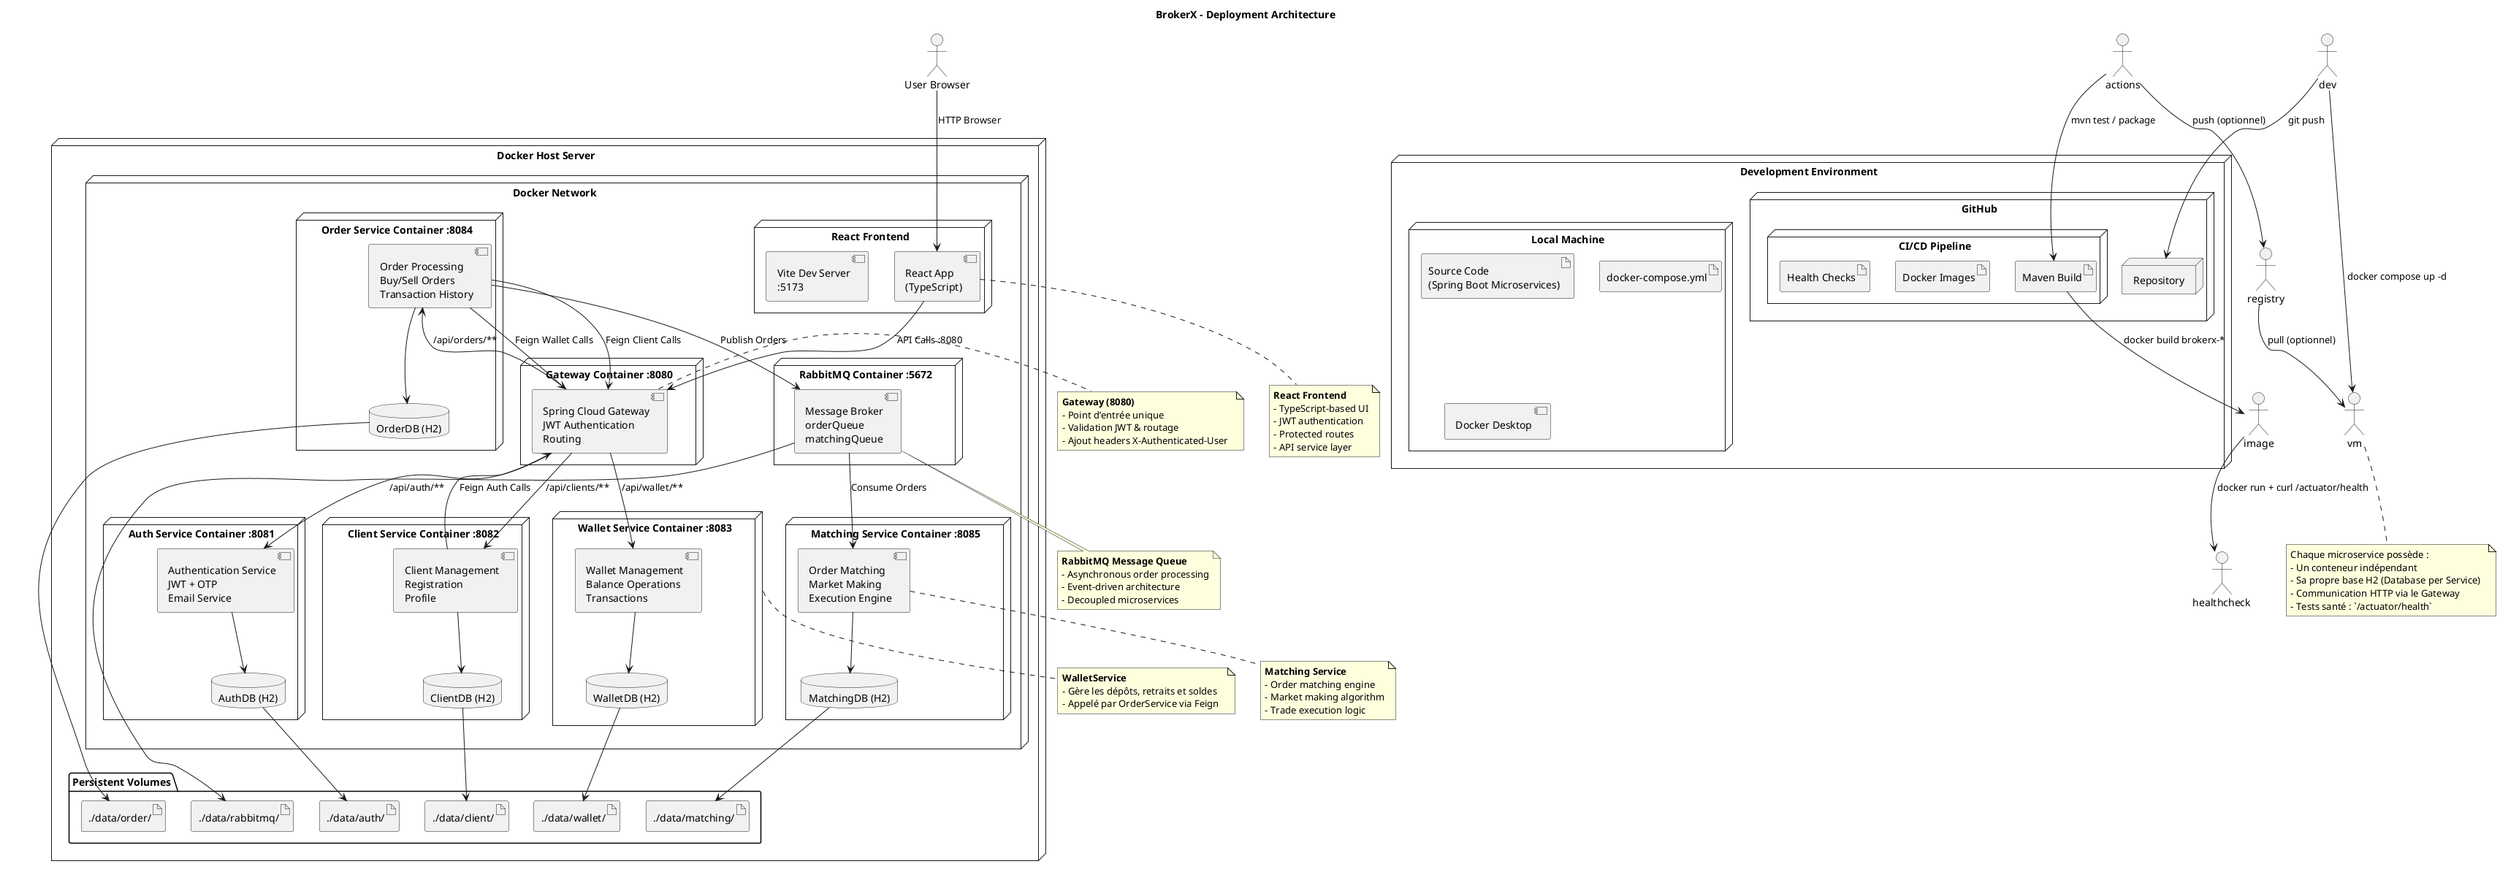 @startuml deployment
title "BrokerX - Deployment Architecture"

actor "User Browser" as user

' Development Environment
node "Development Environment" as devenv {
  node "Local Machine" as local {
    artifact "Source Code\n(Spring Boot Microservices)" as src
    artifact "docker-compose.yml" as compose
    component "Docker Desktop" as docker
  }

  node "GitHub" as github {
    node "Repository" as repo
    node "CI/CD Pipeline" as cicd {
      artifact "Maven Build" as maven
      artifact "Docker Images" as images
      artifact "Health Checks" as health
    }
  }
}

' Runtime Environment
node "Docker Host Server" as server {
  node "Docker Network" as network {
    
    ' Frontend
    node "React Frontend" as frontend {
      component "React App\n(TypeScript)" as reactapp
      component "Vite Dev Server\n:5173" as vite
    }

    ' Gateway
    node "Gateway Container :8080" as gateway {
      component "Spring Cloud Gateway\nJWT Authentication\nRouting" as gw
    }

    ' Auth Service
    node "Auth Service Container :8081" as auth {
      component "Authentication Service\nJWT + OTP\nEmail Service" as authapp
      database "AuthDB (H2)" as authdb
    }

    ' Client Service
    node "Client Service Container :8082" as client {
      component "Client Management\nRegistration\nProfile" as clientapp
      database "ClientDB (H2)" as clientdb
    }

    ' Wallet Service
    node "Wallet Service Container :8083" as wallet {
      component "Wallet Management\nBalance Operations\nTransactions" as walletapp
      database "WalletDB (H2)" as walletdb
    }

    ' Order Service
    node "Order Service Container :8084" as order {
      component "Order Processing\nBuy/Sell Orders\nTransaction History" as orderapp
      database "OrderDB (H2)" as orderdb
    }
    
    ' Matching Service
    node "Matching Service Container :8085" as matching {
      component "Order Matching\nMarket Making\nExecution Engine" as matchingapp
      database "MatchingDB (H2)" as matchingdb
    }
    
    ' Message Queue
    node "RabbitMQ Container :5672" as rabbitmq {
      component "Message Broker\norderQueue\nmatchingQueue" as mq
    }
  }

  folder "Persistent Volumes" as volumes {
    artifact "./data/auth/" as authvol
    artifact "./data/client/" as clientvol
    artifact "./data/wallet/" as walletvol
    artifact "./data/order/" as ordervol
    artifact "./data/matching/" as matchingvol
    artifact "./data/rabbitmq/" as mqvol
  }
}

' User Interactions
user --> reactapp : HTTP Browser
reactapp --> gw : API Calls :8080

' Gateway Routing
gw --> authapp : /api/auth/**
gw --> clientapp : /api/clients/**
gw --> walletapp : /api/wallet/**
gw --> orderapp : /api/orders/**

' Inter-Service Communication (via Gateway)
clientapp --> gw : Feign Auth Calls
orderapp --> gw : Feign Wallet Calls
orderapp --> gw : Feign Client Calls

' Message Queue Communication
orderapp --> mq : Publish Orders
mq --> matchingapp : Consume Orders

' Database Connections
authapp --> authdb
clientapp --> clientdb
walletapp --> walletdb
orderapp --> orderdb
matchingapp --> matchingdb

' Volume Mappings
authdb --> authvol
clientdb --> clientvol
walletdb --> walletvol
orderdb --> ordervol
matchingdb --> matchingvol
mq --> mqvol

' === CI/CD Flow ===
dev --> repo : git push
actions --> maven : mvn test / package
maven --> image : docker build brokerx-*
image --> healthcheck : docker run + curl /actuator/health
actions --> registry : push (optionnel)
registry --> vm : pull (optionnel)
dev --> vm : docker compose up -d

' === Notes explicatives ===
note right of gw
**Gateway (8080)**  
- Point d’entrée unique  
- Validation JWT & routage  
- Ajout headers X-Authenticated-User  
end note

note bottom of wallet
**WalletService**  
- Gère les dépôts, retraits et soldes  
- Appelé par OrderService via Feign  
end note

note bottom of vm
Chaque microservice possède :  
- Un conteneur indépendant  
- Sa propre base H2 (Database per Service)  
- Communication HTTP via le Gateway  
- Tests santé : `/actuator/health`  
end note

' Additional Notes
note bottom of mq
**RabbitMQ Message Queue**
- Asynchronous order processing
- Event-driven architecture
- Decoupled microservices
end note

note bottom of matchingapp
**Matching Service**
- Order matching engine
- Market making algorithm
- Trade execution logic
end note

note bottom of reactapp
**React Frontend**
- TypeScript-based UI
- JWT authentication
- Protected routes
- API service layer
end note

@enduml
